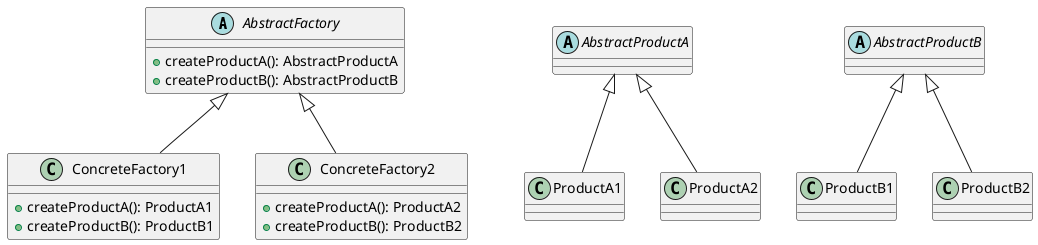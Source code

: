@startuml
abstract class AbstractFactory {
    +createProductA(): AbstractProductA
    +createProductB(): AbstractProductB
}

class ConcreteFactory1 extends AbstractFactory {
    +createProductA(): ProductA1
    +createProductB(): ProductB1
}

class ConcreteFactory2 extends AbstractFactory {
    +createProductA(): ProductA2
    +createProductB(): ProductB2
}

abstract class AbstractProductA {
}

abstract class AbstractProductB {
}

class ProductA1 extends AbstractProductA {
}

class ProductB1 extends AbstractProductB {
}

class ProductA2 extends AbstractProductA {
}

class ProductB2 extends AbstractProductB {
}

@enduml